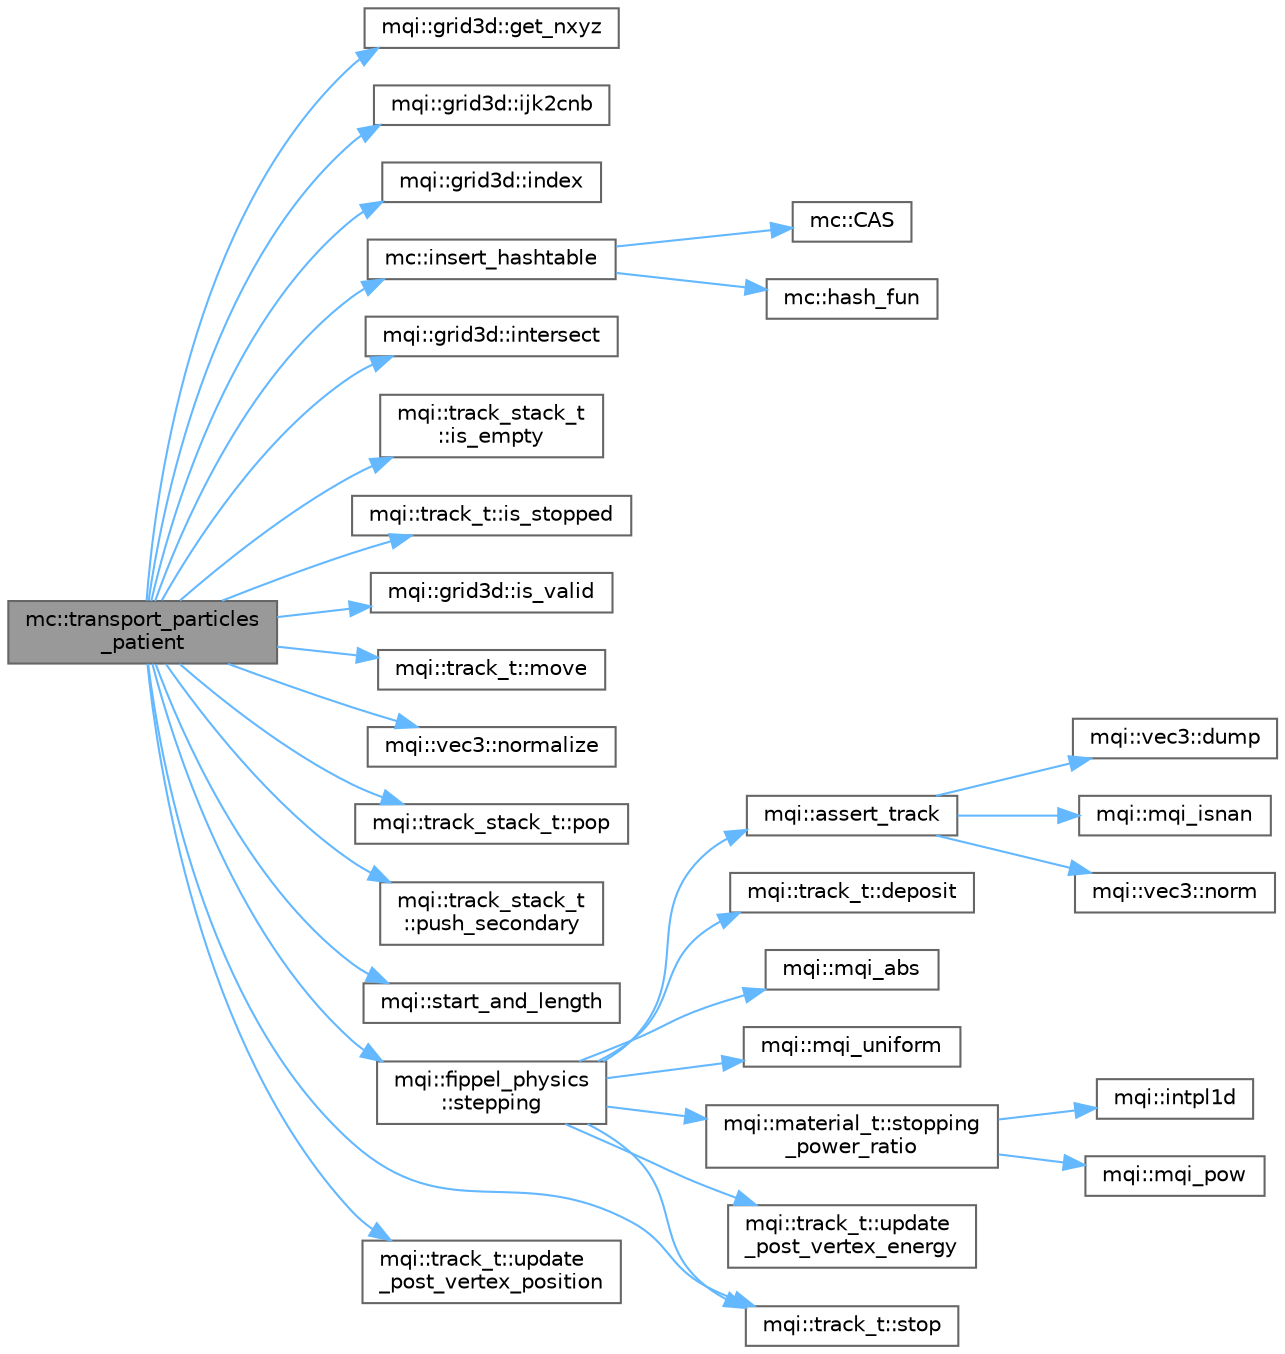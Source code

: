digraph "mc::transport_particles_patient"
{
 // LATEX_PDF_SIZE
  bgcolor="transparent";
  edge [fontname=Helvetica,fontsize=10,labelfontname=Helvetica,labelfontsize=10];
  node [fontname=Helvetica,fontsize=10,shape=box,height=0.2,width=0.4];
  rankdir="LR";
  Node1 [id="Node000001",label="mc::transport_particles\l_patient",height=0.2,width=0.4,color="gray40", fillcolor="grey60", style="filled", fontcolor="black",tooltip="CUDA kernel for transporting particles through a patient geometry."];
  Node1 -> Node2 [id="edge1_Node000001_Node000002",color="steelblue1",style="solid",tooltip=" "];
  Node2 [id="Node000002",label="mqi::grid3d::get_nxyz",height=0.2,width=0.4,color="grey40", fillcolor="white", style="filled",URL="$classmqi_1_1grid3d.html#ad2ce2ce3583b02a860b0ba883418c924",tooltip="Gets the dimensions of the grid (number of voxels)."];
  Node1 -> Node3 [id="edge2_Node000001_Node000003",color="steelblue1",style="solid",tooltip=" "];
  Node3 [id="Node000003",label="mqi::grid3d::ijk2cnb",height=0.2,width=0.4,color="grey40", fillcolor="white", style="filled",URL="$classmqi_1_1grid3d.html#a124ac978806168aacfa923fdd3c30815",tooltip="Converts a 3D index (i,j,k) to a 1D flattened index (\"copy number\")."];
  Node1 -> Node4 [id="edge3_Node000001_Node000004",color="steelblue1",style="solid",tooltip=" "];
  Node4 [id="Node000004",label="mqi::grid3d::index",height=0.2,width=0.4,color="grey40", fillcolor="white", style="filled",URL="$classmqi_1_1grid3d.html#a96b33890b3faf15de1aa20be853ee6c7",tooltip="Finds the 3D index of the voxel containing a given point."];
  Node1 -> Node5 [id="edge4_Node000001_Node000005",color="steelblue1",style="solid",tooltip=" "];
  Node5 [id="Node000005",label="mc::insert_hashtable",height=0.2,width=0.4,color="grey40", fillcolor="white", style="filled",URL="$namespacemc.html#a4d16a19d1406115aa75fbd7e06670f84",tooltip="Inserts a key-value pair into a hash table using atomic operations."];
  Node5 -> Node6 [id="edge5_Node000005_Node000006",color="steelblue1",style="solid",tooltip=" "];
  Node6 [id="Node000006",label="mc::CAS",height=0.2,width=0.4,color="grey40", fillcolor="white", style="filled",URL="$namespacemc.html#ac343b389812d2aba25bf1233416b35ff",tooltip="A simple Compare-And-Swap (CAS) operation for host-side execution."];
  Node5 -> Node7 [id="edge6_Node000005_Node000007",color="steelblue1",style="solid",tooltip=" "];
  Node7 [id="Node000007",label="mc::hash_fun",height=0.2,width=0.4,color="grey40", fillcolor="white", style="filled",URL="$namespacemc.html#aeda38c700feaf84726eb815121b99f52",tooltip="A hash function to map two keys to a slot in a hash table."];
  Node1 -> Node8 [id="edge7_Node000001_Node000008",color="steelblue1",style="solid",tooltip=" "];
  Node8 [id="Node000008",label="mqi::grid3d::intersect",height=0.2,width=0.4,color="grey40", fillcolor="white", style="filled",URL="$classmqi_1_1grid3d.html#ac3eacc47abd7206b761b2d13db7cf7b1",tooltip="Calculates the intersection of a ray with the boundaries of the current voxel."];
  Node1 -> Node9 [id="edge8_Node000001_Node000009",color="steelblue1",style="solid",tooltip=" "];
  Node9 [id="Node000009",label="mqi::track_stack_t\l::is_empty",height=0.2,width=0.4,color="grey40", fillcolor="white", style="filled",URL="$classmqi_1_1track__stack__t.html#a990f65c65ed428f8f8e3bd676360e7de",tooltip="Checks if the stack is empty."];
  Node1 -> Node10 [id="edge9_Node000001_Node000010",color="steelblue1",style="solid",tooltip=" "];
  Node10 [id="Node000010",label="mqi::track_t::is_stopped",height=0.2,width=0.4,color="grey40", fillcolor="white", style="filled",URL="$classmqi_1_1track__t.html#a8b3e9c2d3820bb4e6b2221ed46098a85",tooltip="Checks if the track's status is STOPPED."];
  Node1 -> Node11 [id="edge10_Node000001_Node000011",color="steelblue1",style="solid",tooltip=" "];
  Node11 [id="Node000011",label="mqi::grid3d::is_valid",height=0.2,width=0.4,color="grey40", fillcolor="white", style="filled",URL="$classmqi_1_1grid3d.html#a7e917968d3996f7eb1e75397e9dbd81b",tooltip="Checks if a given 3D index is within the valid grid boundaries."];
  Node1 -> Node12 [id="edge11_Node000001_Node000012",color="steelblue1",style="solid",tooltip=" "];
  Node12 [id="Node000012",label="mqi::track_t::move",height=0.2,width=0.4,color="grey40", fillcolor="white", style="filled",URL="$classmqi_1_1track__t.html#a27665f7a0784424157f5d17826951145",tooltip="Finalizes the current step and prepares for the next one."];
  Node1 -> Node13 [id="edge12_Node000001_Node000013",color="steelblue1",style="solid",tooltip=" "];
  Node13 [id="Node000013",label="mqi::vec3::normalize",height=0.2,width=0.4,color="grey40", fillcolor="white", style="filled",URL="$classmqi_1_1vec3.html#ac0bb2cebe4fbfbed9155262841c426f9",tooltip="Normalizes the vector to unit length."];
  Node1 -> Node14 [id="edge13_Node000001_Node000014",color="steelblue1",style="solid",tooltip=" "];
  Node14 [id="Node000014",label="mqi::track_stack_t::pop",height=0.2,width=0.4,color="grey40", fillcolor="white", style="filled",URL="$classmqi_1_1track__stack__t.html#af69d582704419d0d12c5d441d9df9676",tooltip="Removes and returns the track from the top of the stack."];
  Node1 -> Node15 [id="edge14_Node000001_Node000015",color="steelblue1",style="solid",tooltip=" "];
  Node15 [id="Node000015",label="mqi::track_stack_t\l::push_secondary",height=0.2,width=0.4,color="grey40", fillcolor="white", style="filled",URL="$classmqi_1_1track__stack__t.html#a54dd3bc633b0c06c1ffa671a2e219d9e",tooltip="Pushes a secondary track onto the top of the stack."];
  Node1 -> Node16 [id="edge15_Node000001_Node000016",color="steelblue1",style="solid",tooltip=" "];
  Node16 [id="Node000016",label="mqi::start_and_length",height=0.2,width=0.4,color="grey40", fillcolor="white", style="filled",URL="$namespacemqi.html#a5874eaa37c0b37f218da6afb747babd3",tooltip="Calculates the starting index and number of jobs for a specific thread."];
  Node1 -> Node17 [id="edge16_Node000001_Node000017",color="steelblue1",style="solid",tooltip=" "];
  Node17 [id="Node000017",label="mqi::fippel_physics\l::stepping",height=0.2,width=0.4,color="grey40", fillcolor="white", style="filled",URL="$classmqi_1_1fippel__physics.html#aec06891380034c07deb8bdd0129faa86",tooltip="Determines the step length and samples discrete interactions for a particle track."];
  Node17 -> Node18 [id="edge17_Node000017_Node000018",color="steelblue1",style="solid",tooltip=" "];
  Node18 [id="Node000018",label="mqi::assert_track",height=0.2,width=0.4,color="grey40", fillcolor="white", style="filled",URL="$namespacemqi.html#ada5de9258b0443c04d0a57c8100887f7",tooltip="A debugging function to assert the validity of a track's direction vectors."];
  Node18 -> Node19 [id="edge18_Node000018_Node000019",color="steelblue1",style="solid",tooltip=" "];
  Node19 [id="Node000019",label="mqi::vec3::dump",height=0.2,width=0.4,color="grey40", fillcolor="white", style="filled",URL="$classmqi_1_1vec3.html#a6f82cc668e61e6a8fc148cd8405e4a56",tooltip="Dumps the vector's components to the console."];
  Node18 -> Node20 [id="edge19_Node000018_Node000020",color="steelblue1",style="solid",tooltip=" "];
  Node20 [id="Node000020",label="mqi::mqi_isnan",height=0.2,width=0.4,color="grey40", fillcolor="white", style="filled",URL="$namespacemqi.html#aa2bfa018deabf5fdcea5cae1d2ebadf3",tooltip="Checks if a number is NaN (Not a Number). Wrapper for isnan."];
  Node18 -> Node21 [id="edge20_Node000018_Node000021",color="steelblue1",style="solid",tooltip=" "];
  Node21 [id="Node000021",label="mqi::vec3::norm",height=0.2,width=0.4,color="grey40", fillcolor="white", style="filled",URL="$classmqi_1_1vec3.html#a88e9972678dec2310a6ca61b5a8c213c",tooltip="Calculates the Euclidean norm (magnitude) of the vector."];
  Node17 -> Node22 [id="edge21_Node000017_Node000022",color="steelblue1",style="solid",tooltip=" "];
  Node22 [id="Node000022",label="mqi::track_t::deposit",height=0.2,width=0.4,color="grey40", fillcolor="white", style="filled",URL="$classmqi_1_1track__t.html#a290ea8891e8dc0acabb00902b4a36883",tooltip="Adds to the total energy deposited in this step."];
  Node17 -> Node23 [id="edge22_Node000017_Node000023",color="steelblue1",style="solid",tooltip=" "];
  Node23 [id="Node000023",label="mqi::mqi_abs",height=0.2,width=0.4,color="grey40", fillcolor="white", style="filled",URL="$namespacemqi.html#a984f54d8754349ffce13a4d150076a8b",tooltip="Calculates the absolute value. Wrapper for abs or fabs."];
  Node17 -> Node24 [id="edge23_Node000017_Node000024",color="steelblue1",style="solid",tooltip=" "];
  Node24 [id="Node000024",label="mqi::mqi_uniform",height=0.2,width=0.4,color="grey40", fillcolor="white", style="filled",URL="$namespacemqi.html#add466ef65529d5cbcb7b8a1ee9b32778",tooltip="Generates a uniformly distributed random number in [0, 1)."];
  Node17 -> Node25 [id="edge24_Node000017_Node000025",color="steelblue1",style="solid",tooltip=" "];
  Node25 [id="Node000025",label="mqi::track_t::stop",height=0.2,width=0.4,color="grey40", fillcolor="white", style="filled",URL="$classmqi_1_1track__t.html#a2fb6ed4e1f15b65001795da2f135b53a",tooltip="Sets the track's status to STOPPED, ending its transport."];
  Node17 -> Node26 [id="edge25_Node000017_Node000026",color="steelblue1",style="solid",tooltip=" "];
  Node26 [id="Node000026",label="mqi::material_t::stopping\l_power_ratio",height=0.2,width=0.4,color="grey40", fillcolor="white", style="filled",URL="$classmqi_1_1material__t.html#a7c3595f2fd822f213dee88a41af28e2b",tooltip="Calculates the stopping power ratio of the material relative to water."];
  Node26 -> Node27 [id="edge26_Node000026_Node000027",color="steelblue1",style="solid",tooltip=" "];
  Node27 [id="Node000027",label="mqi::intpl1d",height=0.2,width=0.4,color="grey40", fillcolor="white", style="filled",URL="$namespacemqi.html#a3056e4aa71c04575840237dbfe35b397",tooltip="Performs 1D linear interpolation."];
  Node26 -> Node28 [id="edge27_Node000026_Node000028",color="steelblue1",style="solid",tooltip=" "];
  Node28 [id="Node000028",label="mqi::mqi_pow",height=0.2,width=0.4,color="grey40", fillcolor="white", style="filled",URL="$namespacemqi.html#a3da16fe5ac4fb84d05d6d1620464667e",tooltip="Calculates a number raised to a power. Wrapper for pow or powf."];
  Node17 -> Node29 [id="edge28_Node000017_Node000029",color="steelblue1",style="solid",tooltip=" "];
  Node29 [id="Node000029",label="mqi::track_t::update\l_post_vertex_energy",height=0.2,width=0.4,color="grey40", fillcolor="white", style="filled",URL="$classmqi_1_1track__t.html#a2eb7b29246c1aea2981446380531c1f0",tooltip="Updates the post-step kinetic energy after an energy loss event."];
  Node1 -> Node25 [id="edge29_Node000001_Node000025",color="steelblue1",style="solid",tooltip=" "];
  Node1 -> Node30 [id="edge30_Node000001_Node000030",color="steelblue1",style="solid",tooltip=" "];
  Node30 [id="Node000030",label="mqi::track_t::update\l_post_vertex_position",height=0.2,width=0.4,color="grey40", fillcolor="white", style="filled",URL="$classmqi_1_1track__t.html#a16a55700e503908c449d110273341459",tooltip="Updates the post-step position after a straight-line transport step."];
}
